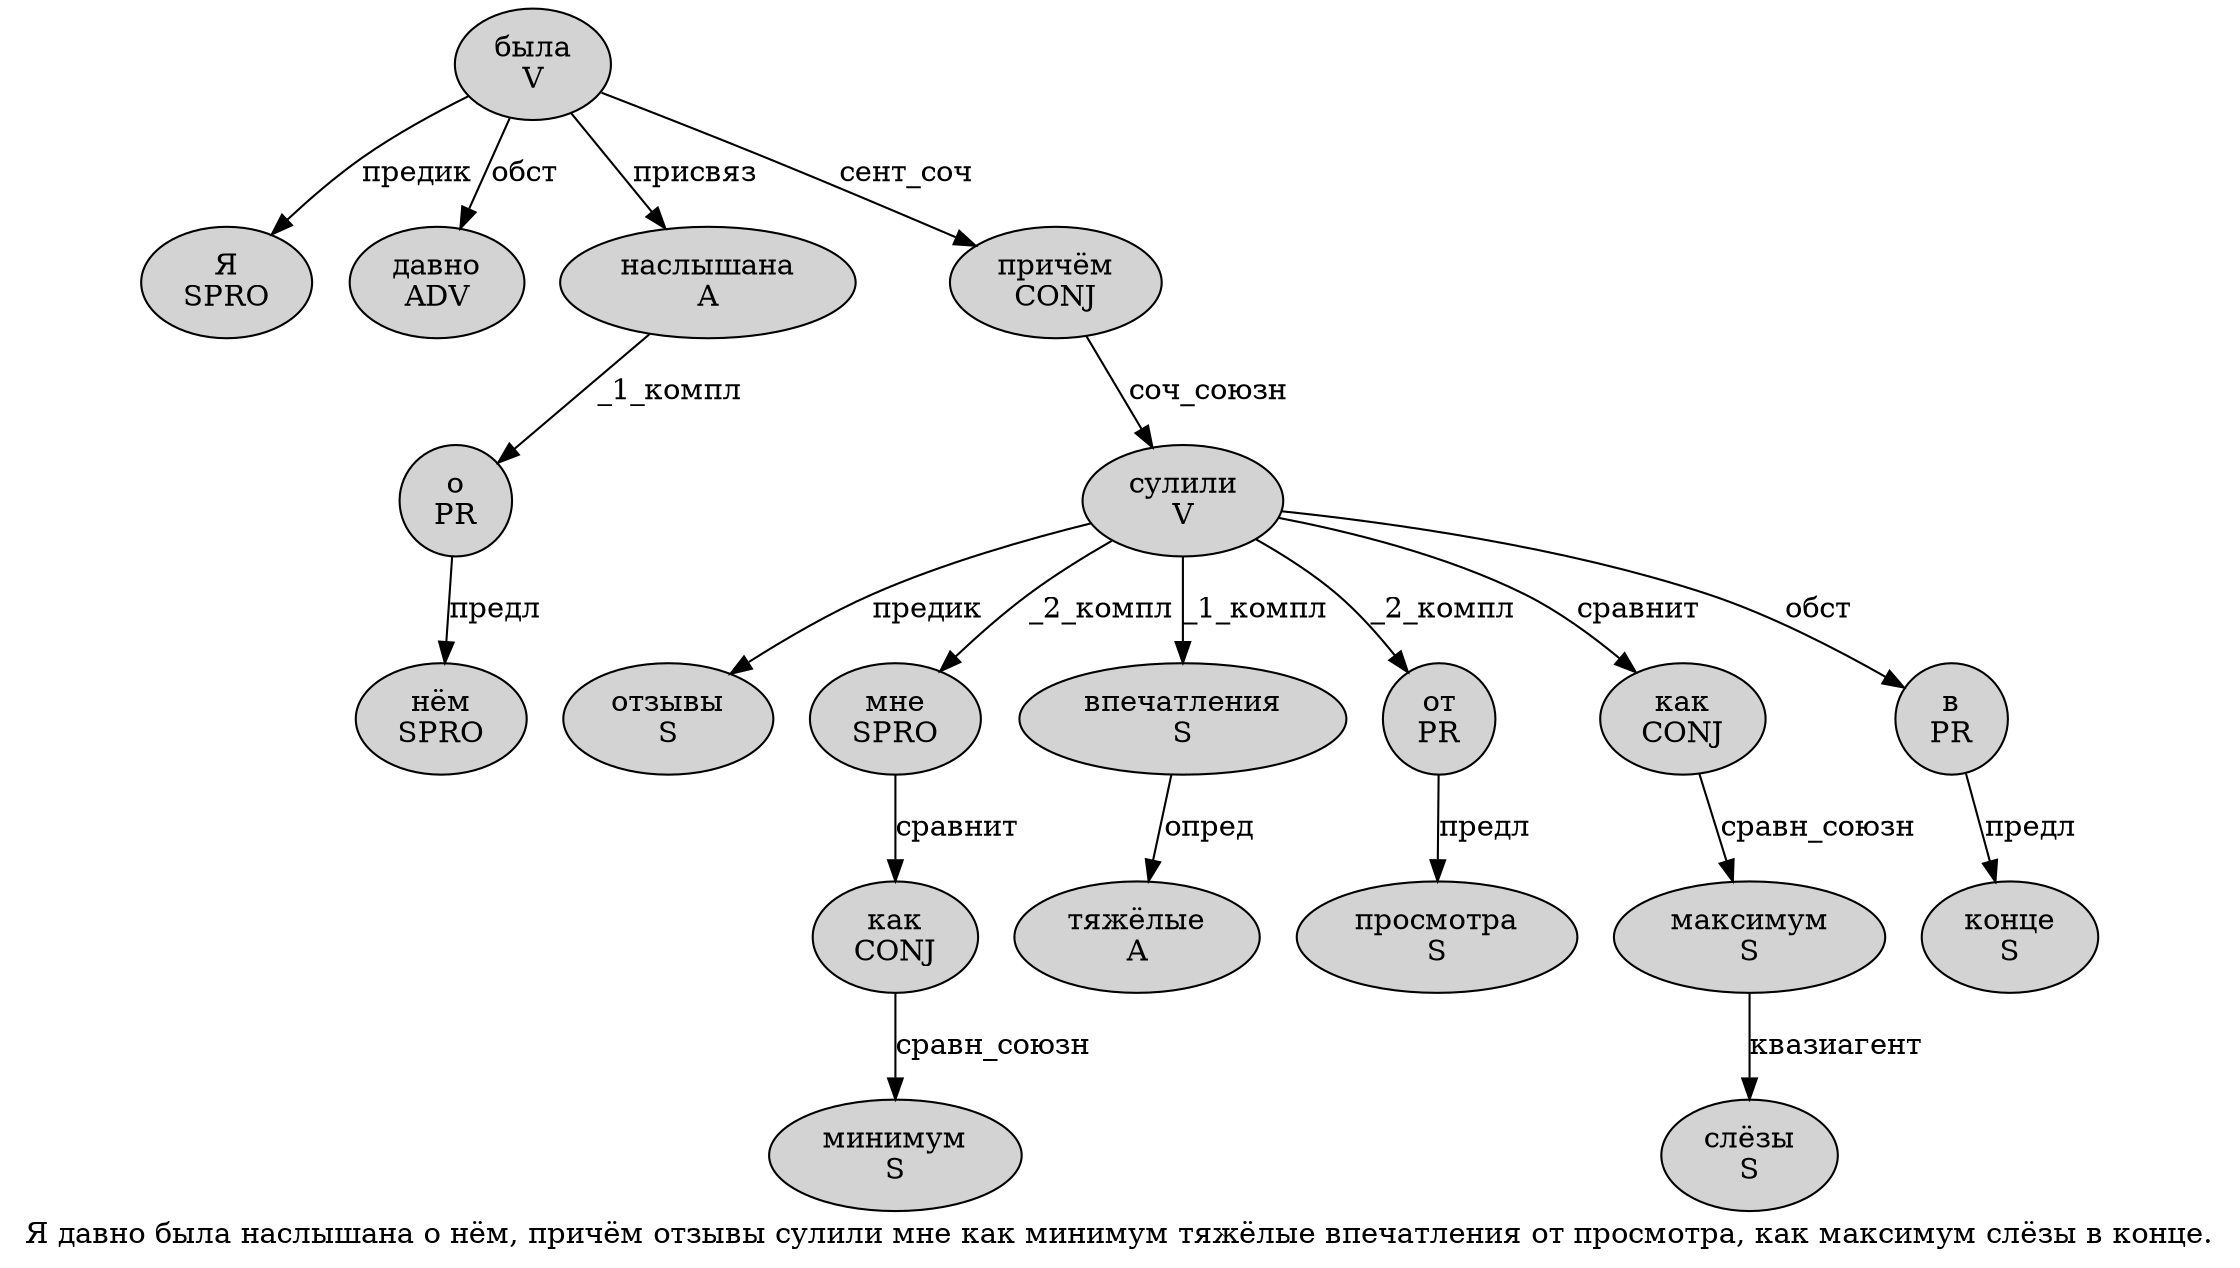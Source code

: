 digraph SENTENCE_1903 {
	graph [label="Я давно была наслышана о нём, причём отзывы сулили мне как минимум тяжёлые впечатления от просмотра, как максимум слёзы в конце."]
	node [style=filled]
		0 [label="Я
SPRO" color="" fillcolor=lightgray penwidth=1 shape=ellipse]
		1 [label="давно
ADV" color="" fillcolor=lightgray penwidth=1 shape=ellipse]
		2 [label="была
V" color="" fillcolor=lightgray penwidth=1 shape=ellipse]
		3 [label="наслышана
A" color="" fillcolor=lightgray penwidth=1 shape=ellipse]
		4 [label="о
PR" color="" fillcolor=lightgray penwidth=1 shape=ellipse]
		5 [label="нём
SPRO" color="" fillcolor=lightgray penwidth=1 shape=ellipse]
		7 [label="причём
CONJ" color="" fillcolor=lightgray penwidth=1 shape=ellipse]
		8 [label="отзывы
S" color="" fillcolor=lightgray penwidth=1 shape=ellipse]
		9 [label="сулили
V" color="" fillcolor=lightgray penwidth=1 shape=ellipse]
		10 [label="мне
SPRO" color="" fillcolor=lightgray penwidth=1 shape=ellipse]
		11 [label="как
CONJ" color="" fillcolor=lightgray penwidth=1 shape=ellipse]
		12 [label="минимум
S" color="" fillcolor=lightgray penwidth=1 shape=ellipse]
		13 [label="тяжёлые
A" color="" fillcolor=lightgray penwidth=1 shape=ellipse]
		14 [label="впечатления
S" color="" fillcolor=lightgray penwidth=1 shape=ellipse]
		15 [label="от
PR" color="" fillcolor=lightgray penwidth=1 shape=ellipse]
		16 [label="просмотра
S" color="" fillcolor=lightgray penwidth=1 shape=ellipse]
		18 [label="как
CONJ" color="" fillcolor=lightgray penwidth=1 shape=ellipse]
		19 [label="максимум
S" color="" fillcolor=lightgray penwidth=1 shape=ellipse]
		20 [label="слёзы
S" color="" fillcolor=lightgray penwidth=1 shape=ellipse]
		21 [label="в
PR" color="" fillcolor=lightgray penwidth=1 shape=ellipse]
		22 [label="конце
S" color="" fillcolor=lightgray penwidth=1 shape=ellipse]
			3 -> 4 [label="_1_компл"]
			21 -> 22 [label="предл"]
			7 -> 9 [label="соч_союзн"]
			19 -> 20 [label="квазиагент"]
			11 -> 12 [label="сравн_союзн"]
			10 -> 11 [label="сравнит"]
			15 -> 16 [label="предл"]
			18 -> 19 [label="сравн_союзн"]
			9 -> 8 [label="предик"]
			9 -> 10 [label="_2_компл"]
			9 -> 14 [label="_1_компл"]
			9 -> 15 [label="_2_компл"]
			9 -> 18 [label="сравнит"]
			9 -> 21 [label="обст"]
			2 -> 0 [label="предик"]
			2 -> 1 [label="обст"]
			2 -> 3 [label="присвяз"]
			2 -> 7 [label="сент_соч"]
			4 -> 5 [label="предл"]
			14 -> 13 [label="опред"]
}